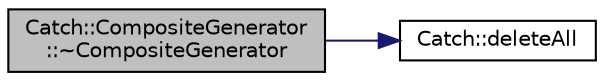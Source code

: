 digraph "Catch::CompositeGenerator::~CompositeGenerator"
{
  edge [fontname="Helvetica",fontsize="10",labelfontname="Helvetica",labelfontsize="10"];
  node [fontname="Helvetica",fontsize="10",shape=record];
  rankdir="LR";
  Node1 [label="Catch::CompositeGenerator\l::~CompositeGenerator",height=0.2,width=0.4,color="black", fillcolor="grey75", style="filled" fontcolor="black"];
  Node1 -> Node2 [color="midnightblue",fontsize="10",style="solid",fontname="Helvetica"];
  Node2 [label="Catch::deleteAll",height=0.2,width=0.4,color="black", fillcolor="white", style="filled",URL="$namespace_catch.html#aadf9786550a462740ec355f8219863a9"];
}
